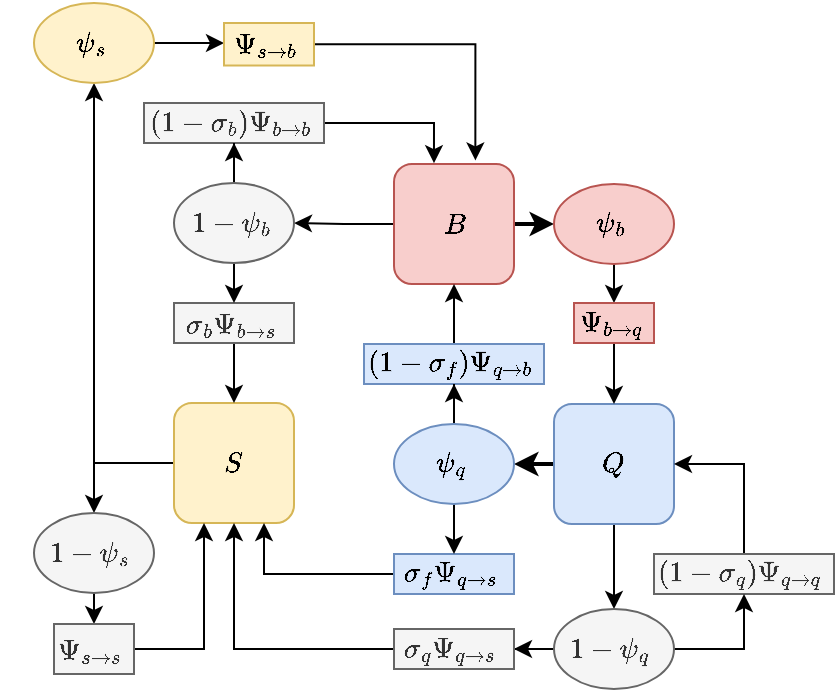 <mxfile version="16.2.4" type="google"><diagram id="Cc9suWNQX1aHQdzTIxdc" name="Page-1"><mxGraphModel dx="1761" dy="1012" grid="1" gridSize="10" guides="1" tooltips="1" connect="1" arrows="1" fold="1" page="1" pageScale="1" pageWidth="850" pageHeight="1100" math="1" shadow="0"><root><mxCell id="0"/><mxCell id="1" parent="0"/><mxCell id="4nVEiOdlEXUmF3bXV18d-15" style="edgeStyle=orthogonalEdgeStyle;rounded=0;orthogonalLoop=1;jettySize=auto;html=1;exitX=0;exitY=0.5;exitDx=0;exitDy=0;entryX=1;entryY=0.5;entryDx=0;entryDy=0;" parent="1" source="4nVEiOdlEXUmF3bXV18d-2" target="4nVEiOdlEXUmF3bXV18d-70" edge="1"><mxGeometry relative="1" as="geometry"><mxPoint x="195" y="400" as="targetPoint"/></mxGeometry></mxCell><mxCell id="4nVEiOdlEXUmF3bXV18d-73" style="edgeStyle=orthogonalEdgeStyle;rounded=0;orthogonalLoop=1;jettySize=auto;html=1;exitX=1;exitY=0.5;exitDx=0;exitDy=0;entryX=0;entryY=0.5;entryDx=0;entryDy=0;strokeWidth=2;" parent="1" source="4nVEiOdlEXUmF3bXV18d-2" target="4nVEiOdlEXUmF3bXV18d-69" edge="1"><mxGeometry relative="1" as="geometry"/></mxCell><mxCell id="4nVEiOdlEXUmF3bXV18d-2" value="\(B\)" style="rounded=1;whiteSpace=wrap;html=1;fillColor=#f8cecc;strokeColor=#b85450;" parent="1" vertex="1"><mxGeometry x="270" y="370" width="60" height="60" as="geometry"/></mxCell><mxCell id="4nVEiOdlEXUmF3bXV18d-77" style="edgeStyle=orthogonalEdgeStyle;rounded=0;orthogonalLoop=1;jettySize=auto;html=1;exitX=0.5;exitY=1;exitDx=0;exitDy=0;entryX=0.5;entryY=0;entryDx=0;entryDy=0;" parent="1" source="4nVEiOdlEXUmF3bXV18d-3" target="4nVEiOdlEXUmF3bXV18d-76" edge="1"><mxGeometry relative="1" as="geometry"/></mxCell><mxCell id="4nVEiOdlEXUmF3bXV18d-90" style="edgeStyle=orthogonalEdgeStyle;rounded=0;orthogonalLoop=1;jettySize=auto;html=1;exitX=0;exitY=0.5;exitDx=0;exitDy=0;entryX=1;entryY=0.5;entryDx=0;entryDy=0;strokeWidth=2;" parent="1" source="4nVEiOdlEXUmF3bXV18d-3" target="4nVEiOdlEXUmF3bXV18d-89" edge="1"><mxGeometry relative="1" as="geometry"/></mxCell><mxCell id="4nVEiOdlEXUmF3bXV18d-3" value="\(Q\)" style="rounded=1;whiteSpace=wrap;html=1;fillColor=#dae8fc;strokeColor=#6c8ebf;" parent="1" vertex="1"><mxGeometry x="350" y="490" width="60" height="60" as="geometry"/></mxCell><mxCell id="ykJNDVYim6DQm3yhOprG-22" style="edgeStyle=orthogonalEdgeStyle;rounded=0;orthogonalLoop=1;jettySize=auto;html=1;exitX=0;exitY=0.5;exitDx=0;exitDy=0;entryX=0.5;entryY=0;entryDx=0;entryDy=0;" parent="1" source="4nVEiOdlEXUmF3bXV18d-4" target="4nVEiOdlEXUmF3bXV18d-82" edge="1"><mxGeometry relative="1" as="geometry"/></mxCell><mxCell id="ykJNDVYim6DQm3yhOprG-23" style="edgeStyle=orthogonalEdgeStyle;rounded=0;orthogonalLoop=1;jettySize=auto;html=1;exitX=0;exitY=0.5;exitDx=0;exitDy=0;entryX=0.5;entryY=1;entryDx=0;entryDy=0;" parent="1" source="4nVEiOdlEXUmF3bXV18d-4" target="4nVEiOdlEXUmF3bXV18d-85" edge="1"><mxGeometry relative="1" as="geometry"/></mxCell><mxCell id="4nVEiOdlEXUmF3bXV18d-4" value="\(S\)" style="rounded=1;whiteSpace=wrap;html=1;fillColor=#fff2cc;strokeColor=#d6b656;" parent="1" vertex="1"><mxGeometry x="160" y="489.5" width="60" height="60" as="geometry"/></mxCell><mxCell id="ykJNDVYim6DQm3yhOprG-74" style="edgeStyle=orthogonalEdgeStyle;rounded=0;orthogonalLoop=1;jettySize=auto;html=1;exitX=0.5;exitY=1;exitDx=0;exitDy=0;strokeWidth=1;" parent="1" source="4nVEiOdlEXUmF3bXV18d-32" target="4nVEiOdlEXUmF3bXV18d-4" edge="1"><mxGeometry relative="1" as="geometry"/></mxCell><mxCell id="4nVEiOdlEXUmF3bXV18d-32" value="\( \sigma_b \Psi_{b\rightarrow s} \)&amp;nbsp;" style="text;html=1;strokeColor=#666666;fillColor=#f5f5f5;align=center;verticalAlign=middle;whiteSpace=wrap;rounded=0;fontColor=#333333;" parent="1" vertex="1"><mxGeometry x="160" y="439.5" width="60" height="20" as="geometry"/></mxCell><mxCell id="ykJNDVYim6DQm3yhOprG-37" style="edgeStyle=orthogonalEdgeStyle;rounded=0;orthogonalLoop=1;jettySize=auto;html=1;exitX=1;exitY=0.5;exitDx=0;exitDy=0;entryX=0.333;entryY=-0.007;entryDx=0;entryDy=0;entryPerimeter=0;" parent="1" source="4nVEiOdlEXUmF3bXV18d-33" target="4nVEiOdlEXUmF3bXV18d-2" edge="1"><mxGeometry relative="1" as="geometry"/></mxCell><mxCell id="4nVEiOdlEXUmF3bXV18d-33" value="\( (1-\sigma_b)&amp;nbsp;&amp;nbsp;\Psi_{b\rightarrow b}&lt;br&gt;&amp;nbsp;\)&amp;nbsp;" style="text;html=1;strokeColor=#666666;fillColor=#f5f5f5;align=center;verticalAlign=middle;whiteSpace=wrap;rounded=0;fontColor=#333333;" parent="1" vertex="1"><mxGeometry x="145" y="339.5" width="90" height="20" as="geometry"/></mxCell><mxCell id="ykJNDVYim6DQm3yhOprG-14" style="edgeStyle=orthogonalEdgeStyle;rounded=0;orthogonalLoop=1;jettySize=auto;html=1;exitX=0.5;exitY=0;exitDx=0;exitDy=0;entryX=1;entryY=0.5;entryDx=0;entryDy=0;" parent="1" source="4nVEiOdlEXUmF3bXV18d-48" target="4nVEiOdlEXUmF3bXV18d-3" edge="1"><mxGeometry relative="1" as="geometry"/></mxCell><mxCell id="4nVEiOdlEXUmF3bXV18d-48" value="\( (1-\sigma_q) \Psi_{q\rightarrow q} \)&amp;nbsp;" style="text;html=1;strokeColor=#666666;fillColor=#f5f5f5;align=center;verticalAlign=middle;whiteSpace=wrap;rounded=0;fontColor=#333333;" parent="1" vertex="1"><mxGeometry x="400" y="565" width="90" height="20" as="geometry"/></mxCell><mxCell id="ykJNDVYim6DQm3yhOprG-59" style="edgeStyle=orthogonalEdgeStyle;rounded=0;orthogonalLoop=1;jettySize=auto;html=1;exitX=0;exitY=0.5;exitDx=0;exitDy=0;entryX=0.75;entryY=1;entryDx=0;entryDy=0;" parent="1" source="4nVEiOdlEXUmF3bXV18d-56" target="4nVEiOdlEXUmF3bXV18d-4" edge="1"><mxGeometry relative="1" as="geometry"/></mxCell><mxCell id="4nVEiOdlEXUmF3bXV18d-56" value="\( \sigma_f\Psi_{q\rightarrow s}&lt;br&gt;\)&amp;nbsp;" style="text;html=1;strokeColor=#6c8ebf;fillColor=#dae8fc;align=center;verticalAlign=middle;whiteSpace=wrap;rounded=0;" parent="1" vertex="1"><mxGeometry x="270" y="565" width="60" height="20" as="geometry"/></mxCell><mxCell id="ykJNDVYim6DQm3yhOprG-12" style="edgeStyle=orthogonalEdgeStyle;rounded=0;orthogonalLoop=1;jettySize=auto;html=1;exitX=0.5;exitY=0;exitDx=0;exitDy=0;entryX=0.5;entryY=1;entryDx=0;entryDy=0;" parent="1" source="4nVEiOdlEXUmF3bXV18d-57" target="4nVEiOdlEXUmF3bXV18d-2" edge="1"><mxGeometry relative="1" as="geometry"/></mxCell><mxCell id="4nVEiOdlEXUmF3bXV18d-57" value="\(&amp;nbsp; (1-\sigma_f)\Psi_{q\rightarrow b}&lt;br&gt;&amp;nbsp;\)&amp;nbsp;" style="text;html=1;strokeColor=#6c8ebf;fillColor=#dae8fc;align=center;verticalAlign=middle;whiteSpace=wrap;rounded=0;" parent="1" vertex="1"><mxGeometry x="255" y="460" width="90" height="20" as="geometry"/></mxCell><mxCell id="ykJNDVYim6DQm3yhOprG-65" style="edgeStyle=orthogonalEdgeStyle;rounded=0;orthogonalLoop=1;jettySize=auto;html=1;exitX=0.5;exitY=1;exitDx=0;exitDy=0;entryX=0.5;entryY=0;entryDx=0;entryDy=0;" parent="1" source="4nVEiOdlEXUmF3bXV18d-69" target="ykJNDVYim6DQm3yhOprG-63" edge="1"><mxGeometry relative="1" as="geometry"/></mxCell><mxCell id="4nVEiOdlEXUmF3bXV18d-69" value="&lt;span&gt;\(\psi_b \)&amp;nbsp;&lt;/span&gt;" style="ellipse;whiteSpace=wrap;html=1;fillColor=#f8cecc;strokeColor=#b85450;" parent="1" vertex="1"><mxGeometry x="350" y="380" width="60" height="40" as="geometry"/></mxCell><mxCell id="ykJNDVYim6DQm3yhOprG-55" style="edgeStyle=orthogonalEdgeStyle;rounded=0;orthogonalLoop=1;jettySize=auto;html=1;exitX=0.5;exitY=1;exitDx=0;exitDy=0;entryX=0.5;entryY=0;entryDx=0;entryDy=0;" parent="1" source="4nVEiOdlEXUmF3bXV18d-70" target="4nVEiOdlEXUmF3bXV18d-32" edge="1"><mxGeometry relative="1" as="geometry"/></mxCell><mxCell id="ykJNDVYim6DQm3yhOprG-57" style="edgeStyle=orthogonalEdgeStyle;rounded=0;orthogonalLoop=1;jettySize=auto;html=1;exitX=0.5;exitY=0;exitDx=0;exitDy=0;" parent="1" source="4nVEiOdlEXUmF3bXV18d-70" target="4nVEiOdlEXUmF3bXV18d-33" edge="1"><mxGeometry relative="1" as="geometry"/></mxCell><mxCell id="4nVEiOdlEXUmF3bXV18d-70" value="&lt;span&gt;\(1-\psi_b \)&amp;nbsp;&lt;/span&gt;" style="ellipse;whiteSpace=wrap;html=1;fillColor=#f5f5f5;fontColor=#333333;strokeColor=#666666;" parent="1" vertex="1"><mxGeometry x="160" y="379.5" width="60" height="40" as="geometry"/></mxCell><mxCell id="4nVEiOdlEXUmF3bXV18d-81" style="edgeStyle=orthogonalEdgeStyle;rounded=0;orthogonalLoop=1;jettySize=auto;html=1;exitX=0;exitY=0.5;exitDx=0;exitDy=0;entryX=0.5;entryY=1;entryDx=0;entryDy=0;startArrow=none;" parent="1" source="4nVEiOdlEXUmF3bXV18d-49" target="4nVEiOdlEXUmF3bXV18d-4" edge="1"><mxGeometry relative="1" as="geometry"/></mxCell><mxCell id="ykJNDVYim6DQm3yhOprG-13" style="edgeStyle=orthogonalEdgeStyle;rounded=0;orthogonalLoop=1;jettySize=auto;html=1;exitX=1;exitY=0.5;exitDx=0;exitDy=0;" parent="1" source="4nVEiOdlEXUmF3bXV18d-76" target="4nVEiOdlEXUmF3bXV18d-48" edge="1"><mxGeometry relative="1" as="geometry"/></mxCell><mxCell id="ykJNDVYim6DQm3yhOprG-16" style="edgeStyle=orthogonalEdgeStyle;rounded=0;orthogonalLoop=1;jettySize=auto;html=1;exitX=0;exitY=0.5;exitDx=0;exitDy=0;" parent="1" source="4nVEiOdlEXUmF3bXV18d-76" target="4nVEiOdlEXUmF3bXV18d-49" edge="1"><mxGeometry relative="1" as="geometry"/></mxCell><mxCell id="4nVEiOdlEXUmF3bXV18d-76" value="&lt;span&gt;\(1-\psi_q \)&amp;nbsp;&lt;/span&gt;" style="ellipse;whiteSpace=wrap;html=1;fillColor=#f5f5f5;fontColor=#333333;strokeColor=#666666;" parent="1" vertex="1"><mxGeometry x="350" y="592.5" width="60" height="40" as="geometry"/></mxCell><mxCell id="ykJNDVYim6DQm3yhOprG-60" style="edgeStyle=orthogonalEdgeStyle;rounded=0;orthogonalLoop=1;jettySize=auto;html=1;exitX=0.5;exitY=1;exitDx=0;exitDy=0;entryX=0.5;entryY=0;entryDx=0;entryDy=0;" parent="1" source="4nVEiOdlEXUmF3bXV18d-82" target="4nVEiOdlEXUmF3bXV18d-65" edge="1"><mxGeometry relative="1" as="geometry"/></mxCell><mxCell id="4nVEiOdlEXUmF3bXV18d-82" value="&lt;span&gt;\(1-\psi_s \)&amp;nbsp;&lt;/span&gt;" style="ellipse;whiteSpace=wrap;html=1;fillColor=#f5f5f5;fontColor=#333333;strokeColor=#666666;" parent="1" vertex="1"><mxGeometry x="90" y="544.5" width="60" height="40" as="geometry"/></mxCell><mxCell id="ykJNDVYim6DQm3yhOprG-33" style="edgeStyle=orthogonalEdgeStyle;rounded=0;orthogonalLoop=1;jettySize=auto;html=1;exitX=1;exitY=0.5;exitDx=0;exitDy=0;entryX=0;entryY=0.5;entryDx=0;entryDy=0;" parent="1" source="4nVEiOdlEXUmF3bXV18d-85" target="4nVEiOdlEXUmF3bXV18d-54" edge="1"><mxGeometry relative="1" as="geometry"/></mxCell><mxCell id="4nVEiOdlEXUmF3bXV18d-85" value="&lt;span&gt;\(\psi_s \)&amp;nbsp;&lt;/span&gt;" style="ellipse;whiteSpace=wrap;html=1;fillColor=#fff2cc;strokeColor=#d6b656;" parent="1" vertex="1"><mxGeometry x="90" y="289.5" width="60" height="40" as="geometry"/></mxCell><mxCell id="ykJNDVYim6DQm3yhOprG-11" style="edgeStyle=orthogonalEdgeStyle;rounded=0;orthogonalLoop=1;jettySize=auto;html=1;exitX=0.5;exitY=0;exitDx=0;exitDy=0;" parent="1" source="4nVEiOdlEXUmF3bXV18d-89" target="4nVEiOdlEXUmF3bXV18d-57" edge="1"><mxGeometry relative="1" as="geometry"/></mxCell><mxCell id="ykJNDVYim6DQm3yhOprG-72" style="edgeStyle=orthogonalEdgeStyle;rounded=0;orthogonalLoop=1;jettySize=auto;html=1;exitX=0.5;exitY=1;exitDx=0;exitDy=0;strokeWidth=1;" parent="1" source="4nVEiOdlEXUmF3bXV18d-89" target="4nVEiOdlEXUmF3bXV18d-56" edge="1"><mxGeometry relative="1" as="geometry"/></mxCell><mxCell id="4nVEiOdlEXUmF3bXV18d-89" value="&lt;span&gt;\(\psi_q\)&amp;nbsp;&lt;/span&gt;" style="ellipse;whiteSpace=wrap;html=1;fillColor=#dae8fc;strokeColor=#6c8ebf;" parent="1" vertex="1"><mxGeometry x="270" y="500" width="60" height="40" as="geometry"/></mxCell><mxCell id="4nVEiOdlEXUmF3bXV18d-49" value="\( \sigma_q \Psi_{q\rightarrow s} \)&amp;nbsp;" style="text;html=1;strokeColor=#666666;fillColor=#f5f5f5;align=center;verticalAlign=middle;whiteSpace=wrap;rounded=0;fontColor=#333333;" parent="1" vertex="1"><mxGeometry x="270" y="602.5" width="60" height="20" as="geometry"/></mxCell><mxCell id="ykJNDVYim6DQm3yhOprG-48" style="edgeStyle=orthogonalEdgeStyle;rounded=0;orthogonalLoop=1;jettySize=auto;html=1;exitX=1;exitY=0.5;exitDx=0;exitDy=0;entryX=0.25;entryY=1;entryDx=0;entryDy=0;" parent="1" source="4nVEiOdlEXUmF3bXV18d-65" target="4nVEiOdlEXUmF3bXV18d-4" edge="1"><mxGeometry relative="1" as="geometry"/></mxCell><mxCell id="4nVEiOdlEXUmF3bXV18d-65" value="\( \Psi_{s\rightarrow s} \)&amp;nbsp;" style="text;html=1;strokeColor=#666666;fillColor=#f5f5f5;align=center;verticalAlign=middle;whiteSpace=wrap;rounded=0;fontColor=#333333;" parent="1" vertex="1"><mxGeometry x="100" y="600" width="40" height="25" as="geometry"/></mxCell><mxCell id="ykJNDVYim6DQm3yhOprG-68" style="edgeStyle=orthogonalEdgeStyle;rounded=0;orthogonalLoop=1;jettySize=auto;html=1;exitX=1;exitY=0.5;exitDx=0;exitDy=0;entryX=0.678;entryY=-0.03;entryDx=0;entryDy=0;entryPerimeter=0;" parent="1" source="4nVEiOdlEXUmF3bXV18d-54" target="4nVEiOdlEXUmF3bXV18d-2" edge="1"><mxGeometry relative="1" as="geometry"/></mxCell><mxCell id="4nVEiOdlEXUmF3bXV18d-54" value="\( \Psi_{s\rightarrow b} \)&amp;nbsp;" style="text;html=1;strokeColor=#d6b656;fillColor=#fff2cc;align=center;verticalAlign=middle;whiteSpace=wrap;rounded=0;" parent="1" vertex="1"><mxGeometry x="185" y="299.5" width="45" height="21.25" as="geometry"/></mxCell><mxCell id="ykJNDVYim6DQm3yhOprG-62" style="edgeStyle=orthogonalEdgeStyle;rounded=0;orthogonalLoop=1;jettySize=auto;html=1;exitX=0.5;exitY=1;exitDx=0;exitDy=0;" parent="1" source="4nVEiOdlEXUmF3bXV18d-57" target="4nVEiOdlEXUmF3bXV18d-57" edge="1"><mxGeometry relative="1" as="geometry"/></mxCell><mxCell id="ykJNDVYim6DQm3yhOprG-73" style="edgeStyle=orthogonalEdgeStyle;rounded=0;orthogonalLoop=1;jettySize=auto;html=1;exitX=0.5;exitY=1;exitDx=0;exitDy=0;entryX=0.5;entryY=0;entryDx=0;entryDy=0;strokeWidth=1;" parent="1" source="ykJNDVYim6DQm3yhOprG-63" target="4nVEiOdlEXUmF3bXV18d-3" edge="1"><mxGeometry relative="1" as="geometry"/></mxCell><mxCell id="ykJNDVYim6DQm3yhOprG-63" value="\(&amp;nbsp; \Psi_{b\rightarrow q}&lt;br&gt;&amp;nbsp;\)&amp;nbsp;" style="text;html=1;strokeColor=#b85450;fillColor=#f8cecc;align=center;verticalAlign=middle;whiteSpace=wrap;rounded=0;" parent="1" vertex="1"><mxGeometry x="360" y="439.5" width="40" height="20" as="geometry"/></mxCell></root></mxGraphModel></diagram></mxfile>